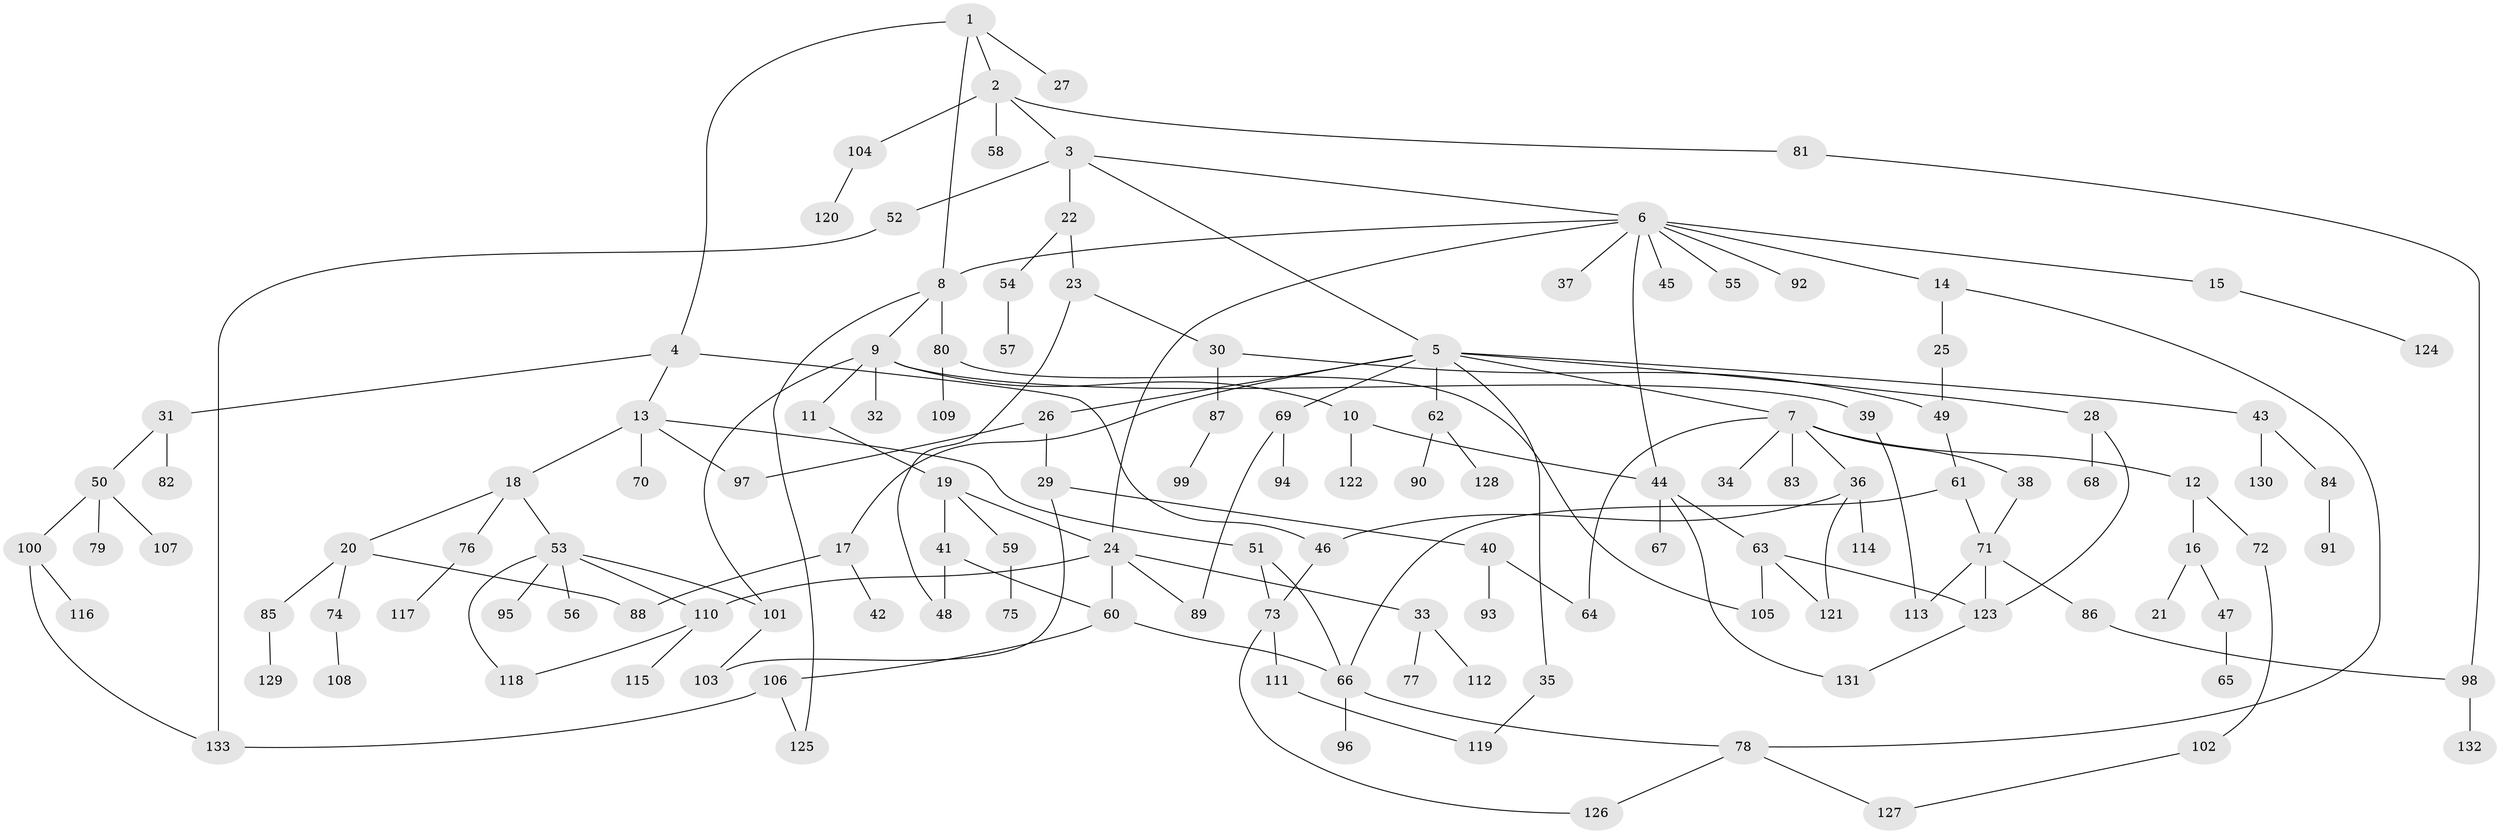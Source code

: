 // Generated by graph-tools (version 1.1) at 2025/34/03/09/25 02:34:22]
// undirected, 133 vertices, 165 edges
graph export_dot {
graph [start="1"]
  node [color=gray90,style=filled];
  1;
  2;
  3;
  4;
  5;
  6;
  7;
  8;
  9;
  10;
  11;
  12;
  13;
  14;
  15;
  16;
  17;
  18;
  19;
  20;
  21;
  22;
  23;
  24;
  25;
  26;
  27;
  28;
  29;
  30;
  31;
  32;
  33;
  34;
  35;
  36;
  37;
  38;
  39;
  40;
  41;
  42;
  43;
  44;
  45;
  46;
  47;
  48;
  49;
  50;
  51;
  52;
  53;
  54;
  55;
  56;
  57;
  58;
  59;
  60;
  61;
  62;
  63;
  64;
  65;
  66;
  67;
  68;
  69;
  70;
  71;
  72;
  73;
  74;
  75;
  76;
  77;
  78;
  79;
  80;
  81;
  82;
  83;
  84;
  85;
  86;
  87;
  88;
  89;
  90;
  91;
  92;
  93;
  94;
  95;
  96;
  97;
  98;
  99;
  100;
  101;
  102;
  103;
  104;
  105;
  106;
  107;
  108;
  109;
  110;
  111;
  112;
  113;
  114;
  115;
  116;
  117;
  118;
  119;
  120;
  121;
  122;
  123;
  124;
  125;
  126;
  127;
  128;
  129;
  130;
  131;
  132;
  133;
  1 -- 2;
  1 -- 4;
  1 -- 8;
  1 -- 27;
  2 -- 3;
  2 -- 58;
  2 -- 81;
  2 -- 104;
  3 -- 5;
  3 -- 6;
  3 -- 22;
  3 -- 52;
  4 -- 13;
  4 -- 31;
  4 -- 46;
  5 -- 7;
  5 -- 17;
  5 -- 26;
  5 -- 28;
  5 -- 35;
  5 -- 43;
  5 -- 62;
  5 -- 69;
  6 -- 14;
  6 -- 15;
  6 -- 37;
  6 -- 44;
  6 -- 45;
  6 -- 55;
  6 -- 92;
  6 -- 8;
  6 -- 24;
  7 -- 12;
  7 -- 34;
  7 -- 36;
  7 -- 38;
  7 -- 64;
  7 -- 83;
  8 -- 9;
  8 -- 80;
  8 -- 125;
  9 -- 10;
  9 -- 11;
  9 -- 32;
  9 -- 39;
  9 -- 101;
  10 -- 122;
  10 -- 44;
  11 -- 19;
  12 -- 16;
  12 -- 72;
  13 -- 18;
  13 -- 51;
  13 -- 70;
  13 -- 97;
  14 -- 25;
  14 -- 78;
  15 -- 124;
  16 -- 21;
  16 -- 47;
  17 -- 42;
  17 -- 88;
  18 -- 20;
  18 -- 53;
  18 -- 76;
  19 -- 24;
  19 -- 41;
  19 -- 59;
  20 -- 74;
  20 -- 85;
  20 -- 88;
  22 -- 23;
  22 -- 54;
  23 -- 30;
  23 -- 48;
  24 -- 33;
  24 -- 89;
  24 -- 110;
  24 -- 60;
  25 -- 49;
  26 -- 29;
  26 -- 97;
  28 -- 68;
  28 -- 123;
  29 -- 40;
  29 -- 103;
  30 -- 49;
  30 -- 87;
  31 -- 50;
  31 -- 82;
  33 -- 77;
  33 -- 112;
  35 -- 119;
  36 -- 114;
  36 -- 46;
  36 -- 121;
  38 -- 71;
  39 -- 113;
  40 -- 93;
  40 -- 64;
  41 -- 48;
  41 -- 60;
  43 -- 84;
  43 -- 130;
  44 -- 63;
  44 -- 67;
  44 -- 131;
  46 -- 73;
  47 -- 65;
  49 -- 61;
  50 -- 79;
  50 -- 100;
  50 -- 107;
  51 -- 73;
  51 -- 66;
  52 -- 133;
  53 -- 56;
  53 -- 95;
  53 -- 110;
  53 -- 101;
  53 -- 118;
  54 -- 57;
  59 -- 75;
  60 -- 66;
  60 -- 106;
  61 -- 71;
  61 -- 66;
  62 -- 90;
  62 -- 128;
  63 -- 105;
  63 -- 121;
  63 -- 123;
  66 -- 96;
  66 -- 78;
  69 -- 94;
  69 -- 89;
  71 -- 86;
  71 -- 113;
  71 -- 123;
  72 -- 102;
  73 -- 111;
  73 -- 126;
  74 -- 108;
  76 -- 117;
  78 -- 127;
  78 -- 126;
  80 -- 109;
  80 -- 105;
  81 -- 98;
  84 -- 91;
  85 -- 129;
  86 -- 98;
  87 -- 99;
  98 -- 132;
  100 -- 116;
  100 -- 133;
  101 -- 103;
  102 -- 127;
  104 -- 120;
  106 -- 125;
  106 -- 133;
  110 -- 115;
  110 -- 118;
  111 -- 119;
  123 -- 131;
}
